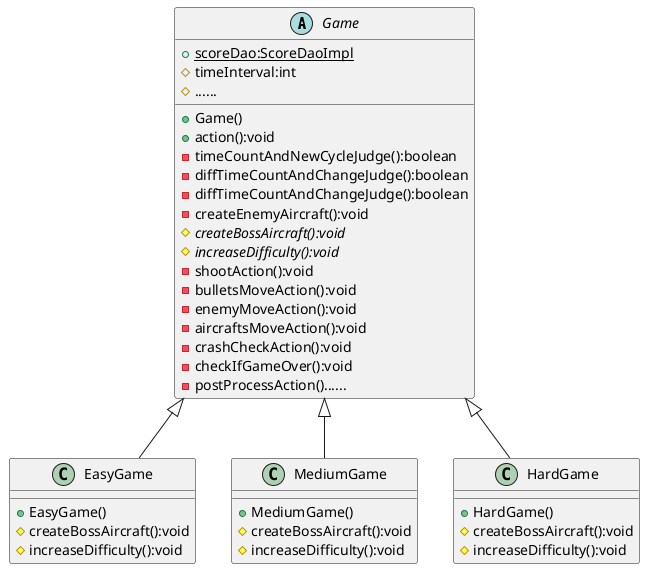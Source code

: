 @startuml
'https://plantuml.com/class-diagram

abstract class Game{
    + {static} scoreDao:ScoreDaoImpl
    # timeInterval:int
    # ......

    + Game()
    + action():void
    - timeCountAndNewCycleJudge():boolean
    - diffTimeCountAndChangeJudge():boolean
    - diffTimeCountAndChangeJudge():boolean
    - createEnemyAircraft():void
    # {abstract} createBossAircraft():void
    # {abstract} increaseDifficulty():void
    - shootAction():void
    - bulletsMoveAction():void
    - enemyMoveAction():void
    - aircraftsMoveAction():void
    - crashCheckAction():void
    - checkIfGameOver():void
    - postProcessAction()......
}

class EasyGame{
    + EasyGame()
    # createBossAircraft():void
    # increaseDifficulty():void
}

class MediumGame{
    + MediumGame()
    # createBossAircraft():void
    # increaseDifficulty():void
}

class HardGame{
    + HardGame()
    # createBossAircraft():void
    # increaseDifficulty():void
}


Game <|-- EasyGame
Game <|-- MediumGame
Game <|-- HardGame

@enduml